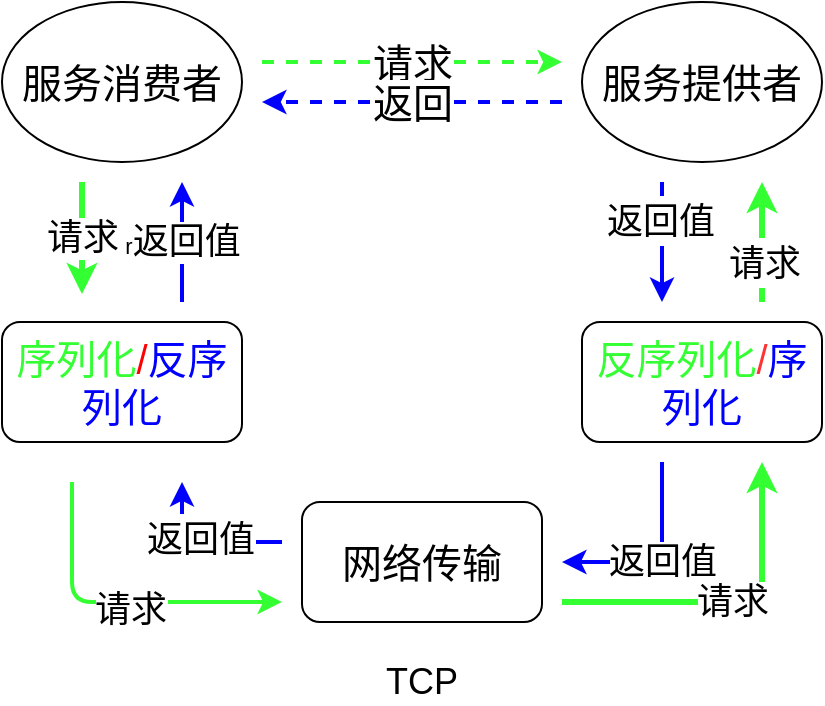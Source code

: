 <mxfile version="14.4.2" type="github">
  <diagram id="VM6911rxdJuWlFI-977e" name="Page-1">
    <mxGraphModel dx="1038" dy="511" grid="1" gridSize="10" guides="1" tooltips="1" connect="1" arrows="1" fold="1" page="1" pageScale="1" pageWidth="827" pageHeight="1169" math="0" shadow="0">
      <root>
        <mxCell id="0" />
        <mxCell id="1" parent="0" />
        <mxCell id="WYmiNTyMumUFo2SpuKxb-1" value="&lt;font style=&quot;font-size: 20px;&quot;&gt;服务消费者&lt;/font&gt;" style="ellipse;whiteSpace=wrap;html=1;fontSize=20;" vertex="1" parent="1">
          <mxGeometry x="110" y="130" width="120" height="80" as="geometry" />
        </mxCell>
        <mxCell id="WYmiNTyMumUFo2SpuKxb-2" value="&lt;span style=&quot;font-size: 20px&quot;&gt;服务提供者&lt;/span&gt;" style="ellipse;whiteSpace=wrap;html=1;" vertex="1" parent="1">
          <mxGeometry x="400" y="130" width="120" height="80" as="geometry" />
        </mxCell>
        <mxCell id="WYmiNTyMumUFo2SpuKxb-9" value="网络传输" style="rounded=1;whiteSpace=wrap;html=1;fontSize=20;" vertex="1" parent="1">
          <mxGeometry x="260" y="380" width="120" height="60" as="geometry" />
        </mxCell>
        <mxCell id="WYmiNTyMumUFo2SpuKxb-10" value="&lt;font color=&quot;#33ff33&quot;&gt;序列化&lt;/font&gt;&lt;font color=&quot;#ff0000&quot;&gt;/&lt;/font&gt;&lt;font color=&quot;#0000ff&quot;&gt;反序列化&lt;/font&gt;" style="rounded=1;whiteSpace=wrap;html=1;fontSize=20;" vertex="1" parent="1">
          <mxGeometry x="110" y="290" width="120" height="60" as="geometry" />
        </mxCell>
        <mxCell id="WYmiNTyMumUFo2SpuKxb-12" value="&lt;font style=&quot;font-size: 18px&quot;&gt;TCP&lt;/font&gt;" style="text;html=1;strokeColor=none;fillColor=none;align=center;verticalAlign=middle;whiteSpace=wrap;rounded=0;" vertex="1" parent="1">
          <mxGeometry x="300" y="460" width="40" height="20" as="geometry" />
        </mxCell>
        <mxCell id="WYmiNTyMumUFo2SpuKxb-13" value="&lt;font color=&quot;#33ff33&quot;&gt;反序列化&lt;/font&gt;&lt;font color=&quot;#ff3333&quot;&gt;/&lt;/font&gt;&lt;font color=&quot;#0000ff&quot;&gt;序列化&lt;/font&gt;" style="rounded=1;whiteSpace=wrap;html=1;fontSize=20;" vertex="1" parent="1">
          <mxGeometry x="400" y="290" width="120" height="60" as="geometry" />
        </mxCell>
        <mxCell id="WYmiNTyMumUFo2SpuKxb-18" value="&lt;font style=&quot;font-size: 18px&quot;&gt;请求&lt;/font&gt;" style="endArrow=classic;html=1;strokeWidth=3;strokeColor=#33FF33;" edge="1" parent="1">
          <mxGeometry width="50" height="50" relative="1" as="geometry">
            <mxPoint x="150" y="220" as="sourcePoint" />
            <mxPoint x="150" y="276" as="targetPoint" />
          </mxGeometry>
        </mxCell>
        <mxCell id="WYmiNTyMumUFo2SpuKxb-20" value="" style="endArrow=classic;html=1;strokeWidth=2;strokeColor=#33FF33;" edge="1" parent="1">
          <mxGeometry width="50" height="50" relative="1" as="geometry">
            <mxPoint x="145" y="370" as="sourcePoint" />
            <mxPoint x="250" y="430" as="targetPoint" />
            <Array as="points">
              <mxPoint x="145" y="430" />
            </Array>
          </mxGeometry>
        </mxCell>
        <mxCell id="WYmiNTyMumUFo2SpuKxb-30" value="&lt;span style=&quot;font-size: 18px&quot;&gt;请求&lt;/span&gt;" style="edgeLabel;html=1;align=center;verticalAlign=middle;resizable=0;points=[];fontSize=20;" vertex="1" connectable="0" parent="WYmiNTyMumUFo2SpuKxb-20">
          <mxGeometry x="0.076" y="-3" relative="1" as="geometry">
            <mxPoint as="offset" />
          </mxGeometry>
        </mxCell>
        <mxCell id="WYmiNTyMumUFo2SpuKxb-21" value="&lt;span style=&quot;font-size: 18px&quot;&gt;请求&lt;/span&gt;" style="endArrow=classic;html=1;strokeColor=#33FF33;strokeWidth=3;" edge="1" parent="1">
          <mxGeometry width="50" height="50" relative="1" as="geometry">
            <mxPoint x="390" y="430" as="sourcePoint" />
            <mxPoint x="490" y="360" as="targetPoint" />
            <Array as="points">
              <mxPoint x="490" y="430" />
            </Array>
          </mxGeometry>
        </mxCell>
        <mxCell id="WYmiNTyMumUFo2SpuKxb-22" value="" style="endArrow=classic;html=1;strokeColor=#33FF33;strokeWidth=3;" edge="1" parent="1">
          <mxGeometry width="50" height="50" relative="1" as="geometry">
            <mxPoint x="490" y="280" as="sourcePoint" />
            <mxPoint x="490" y="220" as="targetPoint" />
          </mxGeometry>
        </mxCell>
        <mxCell id="WYmiNTyMumUFo2SpuKxb-31" value="&lt;font style=&quot;font-size: 18px&quot;&gt;请求&lt;/font&gt;" style="edgeLabel;html=1;align=center;verticalAlign=middle;resizable=0;points=[];fontSize=20;" vertex="1" connectable="0" parent="WYmiNTyMumUFo2SpuKxb-22">
          <mxGeometry x="-0.34" y="-1" relative="1" as="geometry">
            <mxPoint as="offset" />
          </mxGeometry>
        </mxCell>
        <mxCell id="WYmiNTyMumUFo2SpuKxb-24" value="" style="endArrow=classic;html=1;strokeWidth=2;strokeColor=#0000FF;" edge="1" parent="1">
          <mxGeometry width="50" height="50" relative="1" as="geometry">
            <mxPoint x="440" y="220" as="sourcePoint" />
            <mxPoint x="440" y="280" as="targetPoint" />
          </mxGeometry>
        </mxCell>
        <mxCell id="WYmiNTyMumUFo2SpuKxb-32" value="&lt;font style=&quot;font-size: 18px&quot;&gt;返回值&lt;/font&gt;" style="edgeLabel;html=1;align=center;verticalAlign=middle;resizable=0;points=[];fontSize=20;" vertex="1" connectable="0" parent="WYmiNTyMumUFo2SpuKxb-24">
          <mxGeometry x="-0.36" y="-1" relative="1" as="geometry">
            <mxPoint as="offset" />
          </mxGeometry>
        </mxCell>
        <mxCell id="WYmiNTyMumUFo2SpuKxb-25" value="r&lt;font style=&quot;font-size: 18px&quot;&gt;返回值&lt;/font&gt;" style="endArrow=classic;html=1;strokeColor=#0000FF;strokeWidth=2;" edge="1" parent="1">
          <mxGeometry width="50" height="50" relative="1" as="geometry">
            <mxPoint x="200" y="280" as="sourcePoint" />
            <mxPoint x="200" y="220" as="targetPoint" />
          </mxGeometry>
        </mxCell>
        <mxCell id="WYmiNTyMumUFo2SpuKxb-26" value="&lt;font style=&quot;font-size: 18px&quot;&gt;返回值&lt;/font&gt;" style="endArrow=classic;html=1;strokeWidth=2;strokeColor=#0000FF;" edge="1" parent="1">
          <mxGeometry width="50" height="50" relative="1" as="geometry">
            <mxPoint x="440" y="360" as="sourcePoint" />
            <mxPoint x="390" y="410" as="targetPoint" />
            <Array as="points">
              <mxPoint x="440" y="410" />
            </Array>
          </mxGeometry>
        </mxCell>
        <mxCell id="WYmiNTyMumUFo2SpuKxb-27" value="" style="endArrow=classic;html=1;strokeColor=#0000FF;strokeWidth=2;" edge="1" parent="1">
          <mxGeometry width="50" height="50" relative="1" as="geometry">
            <mxPoint x="250" y="400" as="sourcePoint" />
            <mxPoint x="200" y="370" as="targetPoint" />
            <Array as="points">
              <mxPoint x="200" y="400" />
            </Array>
          </mxGeometry>
        </mxCell>
        <mxCell id="WYmiNTyMumUFo2SpuKxb-33" value="&lt;font style=&quot;font-size: 18px&quot;&gt;返回值&lt;/font&gt;" style="edgeLabel;html=1;align=center;verticalAlign=middle;resizable=0;points=[];fontSize=20;" vertex="1" connectable="0" parent="WYmiNTyMumUFo2SpuKxb-27">
          <mxGeometry x="0.03" y="-2" relative="1" as="geometry">
            <mxPoint as="offset" />
          </mxGeometry>
        </mxCell>
        <mxCell id="WYmiNTyMumUFo2SpuKxb-34" value="请求" style="endArrow=classic;html=1;strokeWidth=2;fontSize=20;strokeColor=#33FF33;dashed=1;" edge="1" parent="1">
          <mxGeometry width="50" height="50" relative="1" as="geometry">
            <mxPoint x="240" y="160" as="sourcePoint" />
            <mxPoint x="390" y="160" as="targetPoint" />
          </mxGeometry>
        </mxCell>
        <mxCell id="WYmiNTyMumUFo2SpuKxb-35" value="返回" style="endArrow=classic;html=1;strokeColor=#0000FF;strokeWidth=2;fontSize=20;dashed=1;" edge="1" parent="1">
          <mxGeometry width="50" height="50" relative="1" as="geometry">
            <mxPoint x="390" y="180" as="sourcePoint" />
            <mxPoint x="240" y="180" as="targetPoint" />
          </mxGeometry>
        </mxCell>
      </root>
    </mxGraphModel>
  </diagram>
</mxfile>

